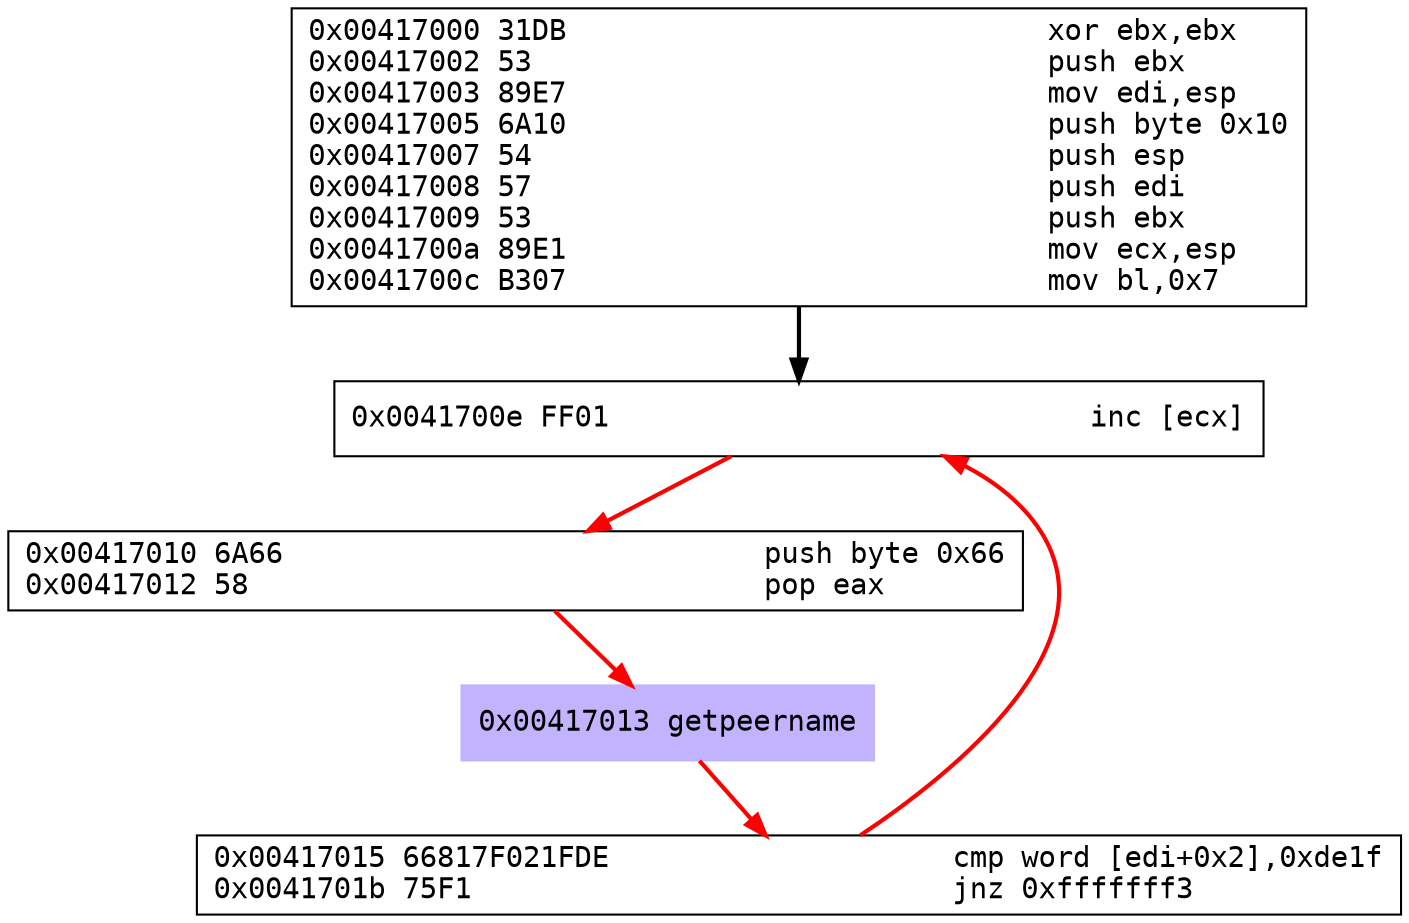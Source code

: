 digraph G {
	//rankdir=LR
	node [fontname=Courier, labeljust=r];
	 "0x8869da0" [shape=box, label = "0x00417000 31DB                            xor ebx,ebx\l0x00417002 53                              push ebx\l0x00417003 89E7                            mov edi,esp\l0x00417005 6A10                            push byte 0x10\l0x00417007 54                              push esp\l0x00417008 57                              push edi\l0x00417009 53                              push ebx\l0x0041700a 89E1                            mov ecx,esp\l0x0041700c B307                            mov bl,0x7\l"]
	 "0x886c430" [shape=box, label = "0x0041700e FF01                            inc [ecx]\l"]
	 "0x886c530" [shape=box, label = "0x00417010 6A66                            push byte 0x66\l0x00417012 58                              pop eax\l"]
	 "0x886c730" [shape=box, style=filled, color=".7 .3 1.0", label = "0x00417013 getpeername\l"]
	 "0x886c7f0" [shape=box, label = "0x00417015 66817F021FDE                    cmp word [edi+0x2],0xde1f\l0x0041701b 75F1                            jnz 0xfffffff3\l"]
	 "0x8869da0" -> "0x886c430" [style = bold ]
	 "0x886c430" -> "0x886c530" [style = bold, color=red ]
	 "0x886c530" -> "0x886c730" [style = bold, color=red ]
	 "0x886c730" -> "0x886c7f0" [style = bold, color=red ]
	 "0x886c7f0" -> "0x886c430" [style = bold, color=red ]
}